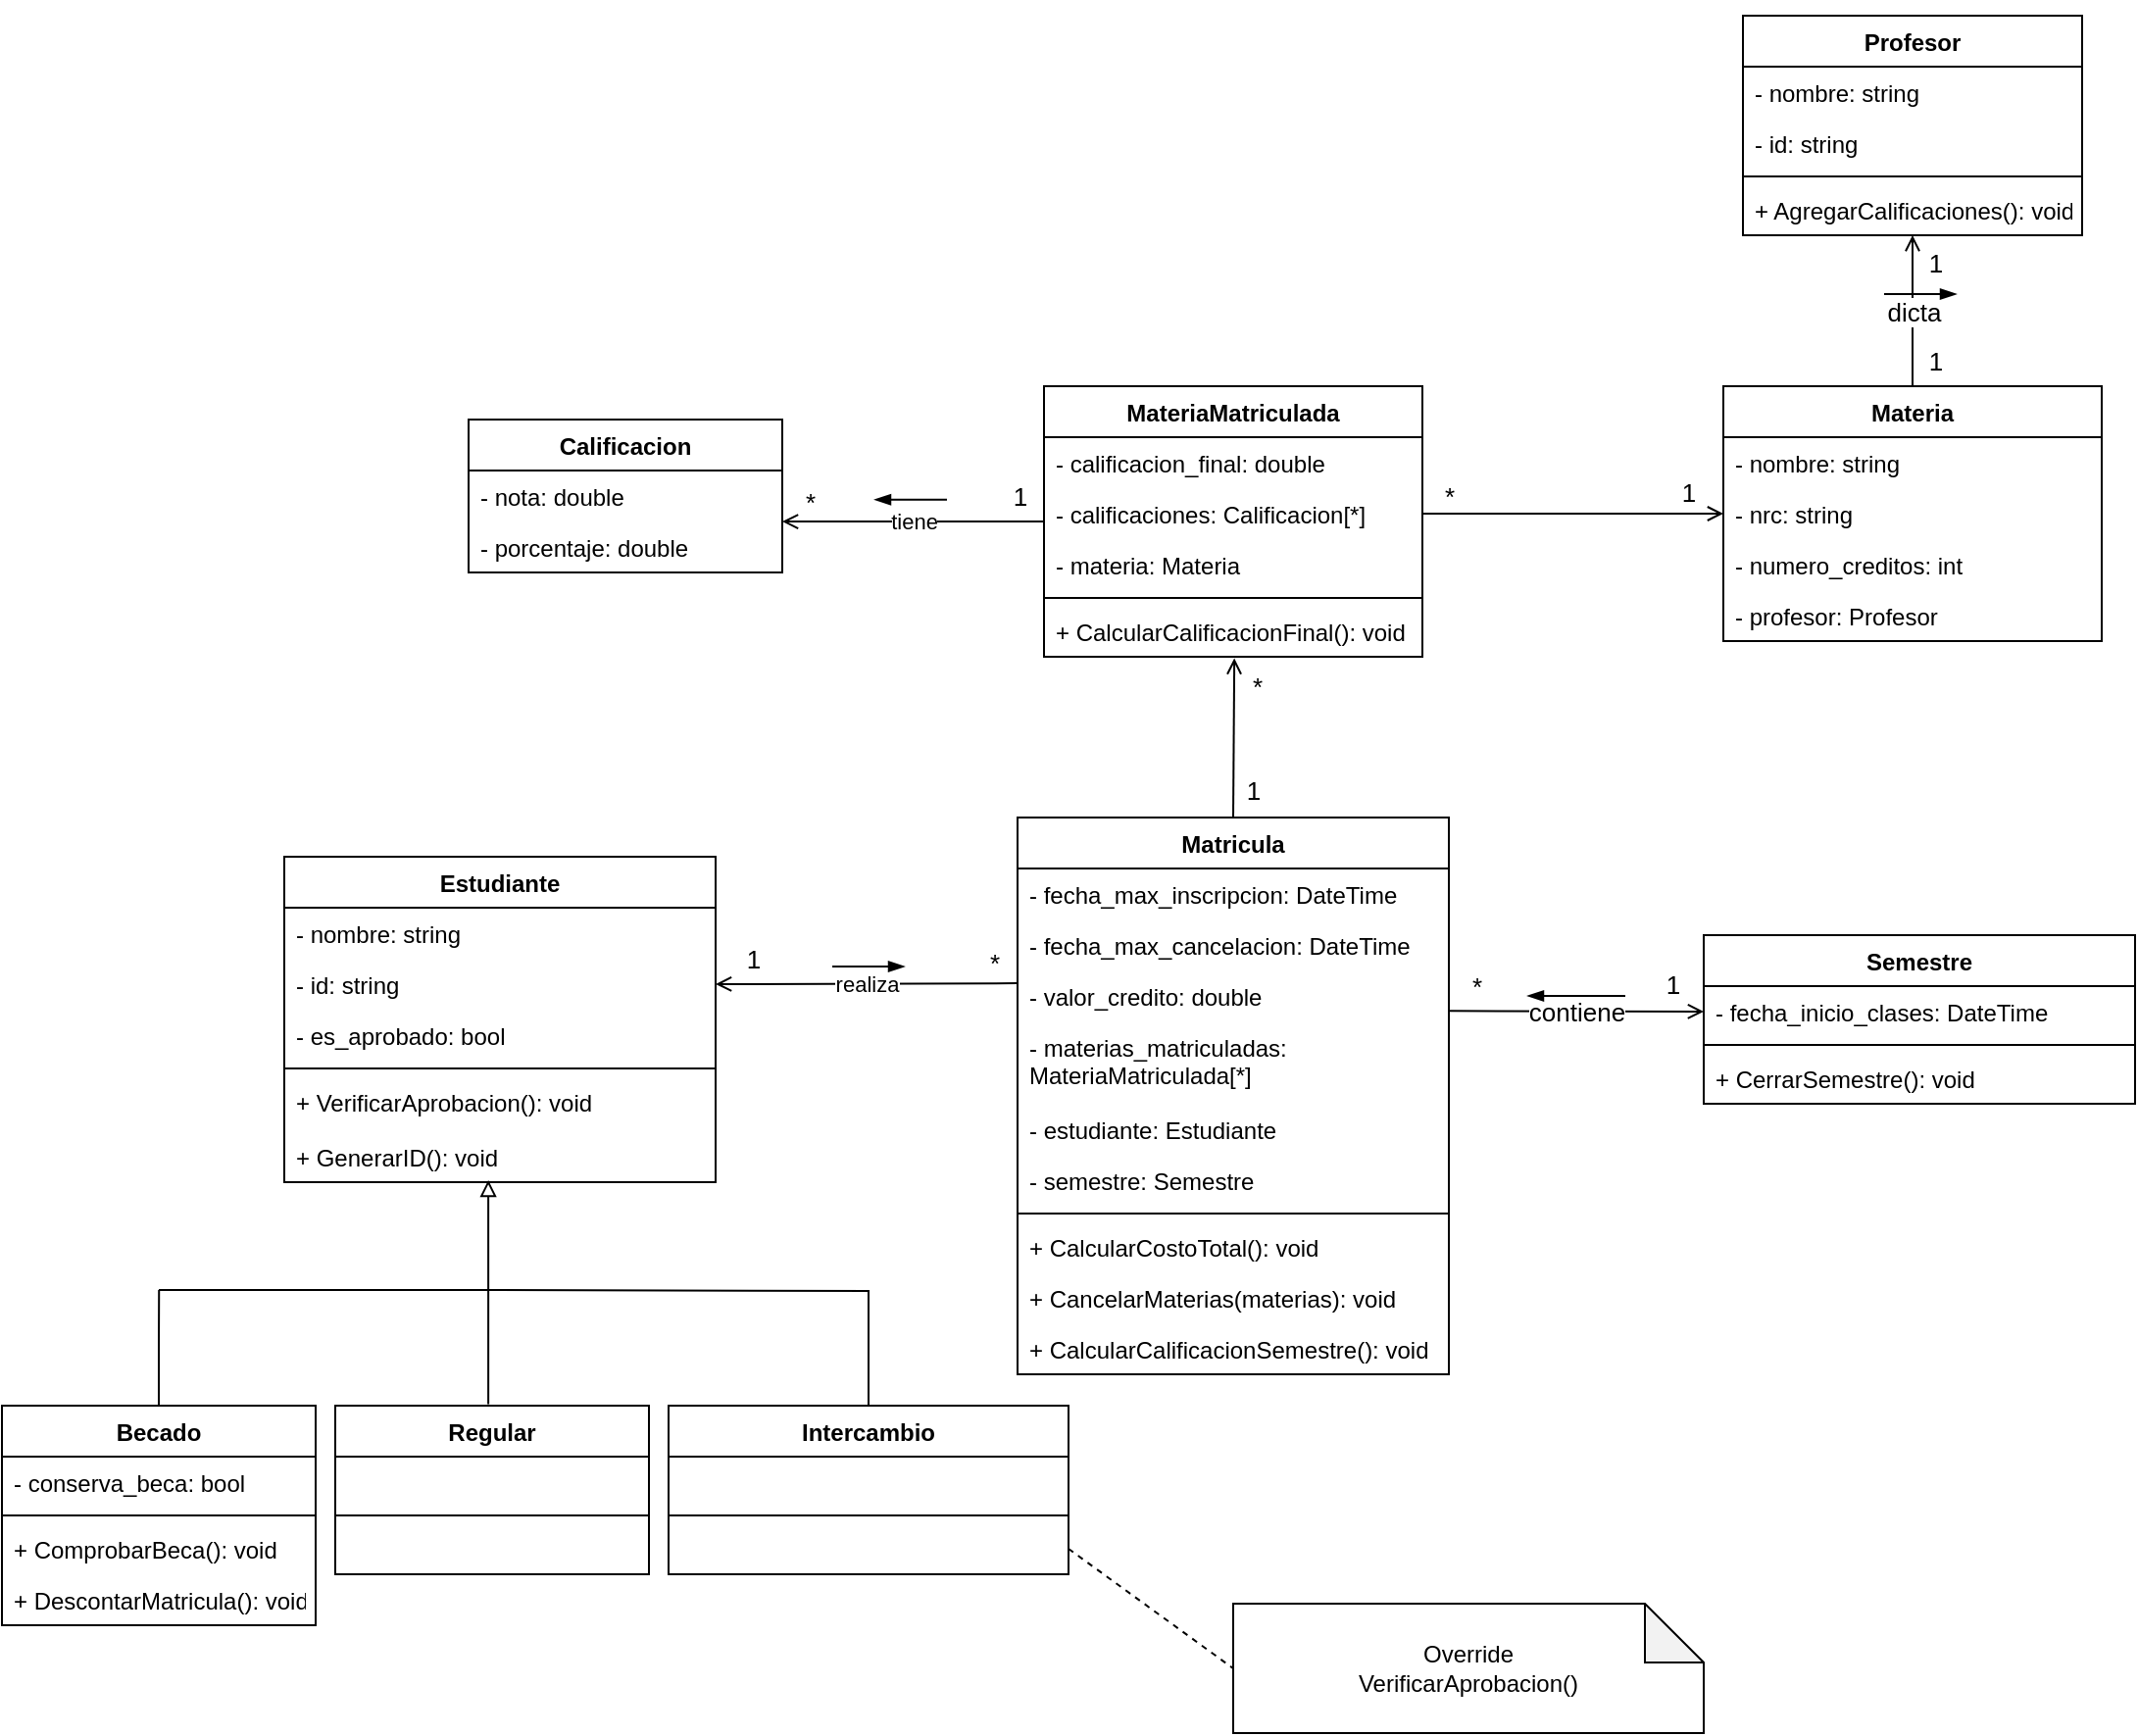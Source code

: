 <mxfile version="17.4.0" type="device"><diagram id="y1QHAL7u7580Ve2rQZN5" name="UML"><mxGraphModel dx="3098" dy="818" grid="1" gridSize="10" guides="1" tooltips="1" connect="1" arrows="1" fold="1" page="1" pageScale="1" pageWidth="1169" pageHeight="827" math="0" shadow="0"><root><mxCell id="0"/><mxCell id="1" parent="0"/><mxCell id="FEUvn8QJqBlLZRFP0QWs-10" value="Semestre" style="swimlane;fontStyle=1;align=center;verticalAlign=top;childLayout=stackLayout;horizontal=1;startSize=26;horizontalStack=0;resizeParent=1;resizeParentMax=0;resizeLast=0;collapsible=1;marginBottom=0;fillColor=none;" parent="1" vertex="1"><mxGeometry x="-260" y="489" width="220" height="86" as="geometry"/></mxCell><mxCell id="GwFig526K2JBaYR9-8g_-39" value="- fecha_inicio_clases: DateTime" style="text;strokeColor=none;fillColor=none;align=left;verticalAlign=top;spacingLeft=4;spacingRight=4;overflow=hidden;rotatable=0;points=[[0,0.5],[1,0.5]];portConstraint=eastwest;" vertex="1" parent="FEUvn8QJqBlLZRFP0QWs-10"><mxGeometry y="26" width="220" height="26" as="geometry"/></mxCell><mxCell id="FEUvn8QJqBlLZRFP0QWs-17" value="" style="line;strokeWidth=1;fillColor=none;align=left;verticalAlign=middle;spacingTop=-1;spacingLeft=3;spacingRight=3;rotatable=0;labelPosition=right;points=[];portConstraint=eastwest;" parent="FEUvn8QJqBlLZRFP0QWs-10" vertex="1"><mxGeometry y="52" width="220" height="8" as="geometry"/></mxCell><mxCell id="FEUvn8QJqBlLZRFP0QWs-18" value="+ CerrarSemestre(): void" style="text;strokeColor=none;fillColor=none;align=left;verticalAlign=top;spacingLeft=4;spacingRight=4;overflow=hidden;rotatable=0;points=[[0,0.5],[1,0.5]];portConstraint=eastwest;" parent="FEUvn8QJqBlLZRFP0QWs-10" vertex="1"><mxGeometry y="60" width="220" height="26" as="geometry"/></mxCell><mxCell id="FEUvn8QJqBlLZRFP0QWs-90" value="realiza" style="rounded=0;orthogonalLoop=1;jettySize=auto;html=1;endArrow=open;endFill=0;exitX=-0.001;exitY=0.252;exitDx=0;exitDy=0;entryX=1;entryY=0.5;entryDx=0;entryDy=0;exitPerimeter=0;" parent="1" source="FEUvn8QJqBlLZRFP0QWs-12" target="FEUvn8QJqBlLZRFP0QWs-40" edge="1"><mxGeometry relative="1" as="geometry"><mxPoint x="-764" y="516" as="targetPoint"/><mxPoint x="-610" y="511" as="sourcePoint"/></mxGeometry></mxCell><mxCell id="GwFig526K2JBaYR9-8g_-28" value="1" style="edgeLabel;html=1;align=center;verticalAlign=middle;resizable=0;points=[];fontSize=13;labelBackgroundColor=none;" vertex="1" connectable="0" parent="FEUvn8QJqBlLZRFP0QWs-90"><mxGeometry x="0.735" y="2" relative="1" as="geometry"><mxPoint x="-2" y="-15" as="offset"/></mxGeometry></mxCell><mxCell id="GwFig526K2JBaYR9-8g_-29" value="*" style="edgeLabel;html=1;align=center;verticalAlign=middle;resizable=0;points=[];fontSize=13;labelBackgroundColor=none;" vertex="1" connectable="0" parent="FEUvn8QJqBlLZRFP0QWs-90"><mxGeometry x="-0.791" y="-1" relative="1" as="geometry"><mxPoint x="4" y="-10" as="offset"/></mxGeometry></mxCell><mxCell id="GwFig526K2JBaYR9-8g_-14" style="rounded=0;orthogonalLoop=1;jettySize=auto;html=1;exitX=0.5;exitY=0;exitDx=0;exitDy=0;entryX=0.503;entryY=1.029;entryDx=0;entryDy=0;entryPerimeter=0;endArrow=open;endFill=0;" edge="1" parent="1" source="FEUvn8QJqBlLZRFP0QWs-20" target="GwFig526K2JBaYR9-8g_-11"><mxGeometry relative="1" as="geometry"/></mxCell><mxCell id="GwFig526K2JBaYR9-8g_-24" value="1" style="edgeLabel;html=1;align=center;verticalAlign=middle;resizable=0;points=[];fontSize=13;labelBackgroundColor=none;" vertex="1" connectable="0" parent="GwFig526K2JBaYR9-8g_-14"><mxGeometry x="-0.562" relative="1" as="geometry"><mxPoint x="10" y="4" as="offset"/></mxGeometry></mxCell><mxCell id="GwFig526K2JBaYR9-8g_-25" value="*" style="edgeLabel;html=1;align=center;verticalAlign=middle;resizable=0;points=[];fontSize=13;labelBackgroundColor=none;" vertex="1" connectable="0" parent="GwFig526K2JBaYR9-8g_-14"><mxGeometry x="0.594" y="-1" relative="1" as="geometry"><mxPoint x="10" y="-2" as="offset"/></mxGeometry></mxCell><mxCell id="FEUvn8QJqBlLZRFP0QWs-20" value="Matricula" style="swimlane;fontStyle=1;align=center;verticalAlign=top;childLayout=stackLayout;horizontal=1;startSize=26;horizontalStack=0;resizeParent=1;resizeParentMax=0;resizeLast=0;collapsible=1;marginBottom=0;fillColor=none;" parent="1" vertex="1"><mxGeometry x="-610" y="429" width="220" height="284" as="geometry"/></mxCell><mxCell id="FEUvn8QJqBlLZRFP0QWs-13" value="- fecha_max_inscripcion: DateTime" style="text;strokeColor=none;fillColor=none;align=left;verticalAlign=top;spacingLeft=4;spacingRight=4;overflow=hidden;rotatable=0;points=[[0,0.5],[1,0.5]];portConstraint=eastwest;" parent="FEUvn8QJqBlLZRFP0QWs-20" vertex="1"><mxGeometry y="26" width="220" height="26" as="geometry"/></mxCell><mxCell id="FEUvn8QJqBlLZRFP0QWs-14" value="- fecha_max_cancelacion: DateTime" style="text;strokeColor=none;fillColor=none;align=left;verticalAlign=top;spacingLeft=4;spacingRight=4;overflow=hidden;rotatable=0;points=[[0,0.5],[1,0.5]];portConstraint=eastwest;" parent="FEUvn8QJqBlLZRFP0QWs-20" vertex="1"><mxGeometry y="52" width="220" height="26" as="geometry"/></mxCell><mxCell id="FEUvn8QJqBlLZRFP0QWs-12" value="- valor_credito: double" style="text;strokeColor=none;fillColor=none;align=left;verticalAlign=top;spacingLeft=4;spacingRight=4;overflow=hidden;rotatable=0;points=[[0,0.5],[1,0.5]];portConstraint=eastwest;" parent="FEUvn8QJqBlLZRFP0QWs-20" vertex="1"><mxGeometry y="78" width="220" height="26" as="geometry"/></mxCell><mxCell id="FEUvn8QJqBlLZRFP0QWs-22" value="- materias_matriculadas: &#10;MateriaMatriculada[*]" style="text;strokeColor=none;fillColor=none;align=left;verticalAlign=top;spacingLeft=4;spacingRight=4;overflow=hidden;rotatable=0;points=[[0,0.5],[1,0.5]];portConstraint=eastwest;" parent="FEUvn8QJqBlLZRFP0QWs-20" vertex="1"><mxGeometry y="104" width="220" height="42" as="geometry"/></mxCell><mxCell id="GwFig526K2JBaYR9-8g_-40" value="- estudiante: Estudiante" style="text;strokeColor=none;fillColor=none;align=left;verticalAlign=top;spacingLeft=4;spacingRight=4;overflow=hidden;rotatable=0;points=[[0,0.5],[1,0.5]];portConstraint=eastwest;" vertex="1" parent="FEUvn8QJqBlLZRFP0QWs-20"><mxGeometry y="146" width="220" height="26" as="geometry"/></mxCell><mxCell id="GwFig526K2JBaYR9-8g_-44" value="- semestre: Semestre" style="text;strokeColor=none;fillColor=none;align=left;verticalAlign=top;spacingLeft=4;spacingRight=4;overflow=hidden;rotatable=0;points=[[0,0.5],[1,0.5]];portConstraint=eastwest;" vertex="1" parent="FEUvn8QJqBlLZRFP0QWs-20"><mxGeometry y="172" width="220" height="26" as="geometry"/></mxCell><mxCell id="FEUvn8QJqBlLZRFP0QWs-23" value="" style="line;strokeWidth=1;fillColor=none;align=left;verticalAlign=middle;spacingTop=-1;spacingLeft=3;spacingRight=3;rotatable=0;labelPosition=right;points=[];portConstraint=eastwest;" parent="FEUvn8QJqBlLZRFP0QWs-20" vertex="1"><mxGeometry y="198" width="220" height="8" as="geometry"/></mxCell><mxCell id="FEUvn8QJqBlLZRFP0QWs-24" value="+ CalcularCostoTotal(): void" style="text;strokeColor=none;fillColor=none;align=left;verticalAlign=top;spacingLeft=4;spacingRight=4;overflow=hidden;rotatable=0;points=[[0,0.5],[1,0.5]];portConstraint=eastwest;" parent="FEUvn8QJqBlLZRFP0QWs-20" vertex="1"><mxGeometry y="206" width="220" height="26" as="geometry"/></mxCell><mxCell id="FEUvn8QJqBlLZRFP0QWs-48" value="+ CancelarMaterias(materias): void" style="text;strokeColor=none;fillColor=none;align=left;verticalAlign=top;spacingLeft=4;spacingRight=4;overflow=hidden;rotatable=0;points=[[0,0.5],[1,0.5]];portConstraint=eastwest;" parent="FEUvn8QJqBlLZRFP0QWs-20" vertex="1"><mxGeometry y="232" width="220" height="26" as="geometry"/></mxCell><mxCell id="GwFig526K2JBaYR9-8g_-22" value="+ CalcularCalificacionSemestre(): void" style="text;strokeColor=none;fillColor=none;align=left;verticalAlign=top;spacingLeft=4;spacingRight=4;overflow=hidden;rotatable=0;points=[[0,0.5],[1,0.5]];portConstraint=eastwest;" vertex="1" parent="FEUvn8QJqBlLZRFP0QWs-20"><mxGeometry y="258" width="220" height="26" as="geometry"/></mxCell><mxCell id="FEUvn8QJqBlLZRFP0QWs-38" value="Estudiante" style="swimlane;fontStyle=1;align=center;verticalAlign=top;childLayout=stackLayout;horizontal=1;startSize=26;horizontalStack=0;resizeParent=1;resizeParentMax=0;resizeLast=0;collapsible=1;marginBottom=0;fillColor=none;" parent="1" vertex="1"><mxGeometry x="-984" y="449" width="220" height="166" as="geometry"/></mxCell><mxCell id="FEUvn8QJqBlLZRFP0QWs-39" value="- nombre: string" style="text;strokeColor=none;fillColor=none;align=left;verticalAlign=top;spacingLeft=4;spacingRight=4;overflow=hidden;rotatable=0;points=[[0,0.5],[1,0.5]];portConstraint=eastwest;" parent="FEUvn8QJqBlLZRFP0QWs-38" vertex="1"><mxGeometry y="26" width="220" height="26" as="geometry"/></mxCell><mxCell id="FEUvn8QJqBlLZRFP0QWs-40" value="- id: string" style="text;strokeColor=none;fillColor=none;align=left;verticalAlign=top;spacingLeft=4;spacingRight=4;overflow=hidden;rotatable=0;points=[[0,0.5],[1,0.5]];portConstraint=eastwest;" parent="FEUvn8QJqBlLZRFP0QWs-38" vertex="1"><mxGeometry y="52" width="220" height="26" as="geometry"/></mxCell><mxCell id="FEUvn8QJqBlLZRFP0QWs-42" value="- es_aprobado: bool" style="text;strokeColor=none;fillColor=none;align=left;verticalAlign=top;spacingLeft=4;spacingRight=4;overflow=hidden;rotatable=0;points=[[0,0.5],[1,0.5]];portConstraint=eastwest;" parent="FEUvn8QJqBlLZRFP0QWs-38" vertex="1"><mxGeometry y="78" width="220" height="26" as="geometry"/></mxCell><mxCell id="FEUvn8QJqBlLZRFP0QWs-45" value="" style="line;strokeWidth=1;fillColor=none;align=left;verticalAlign=middle;spacingTop=-1;spacingLeft=3;spacingRight=3;rotatable=0;labelPosition=right;points=[];portConstraint=eastwest;" parent="FEUvn8QJqBlLZRFP0QWs-38" vertex="1"><mxGeometry y="104" width="220" height="8" as="geometry"/></mxCell><mxCell id="FEUvn8QJqBlLZRFP0QWs-47" value="+ VerificarAprobacion(): void" style="text;strokeColor=none;fillColor=none;align=left;verticalAlign=top;spacingLeft=4;spacingRight=4;overflow=hidden;rotatable=0;points=[[0,0.5],[1,0.5]];portConstraint=eastwest;" parent="FEUvn8QJqBlLZRFP0QWs-38" vertex="1"><mxGeometry y="112" width="220" height="28" as="geometry"/></mxCell><mxCell id="FEUvn8QJqBlLZRFP0QWs-49" value="+ GenerarID(): void" style="text;strokeColor=none;fillColor=none;align=left;verticalAlign=top;spacingLeft=4;spacingRight=4;overflow=hidden;rotatable=0;points=[[0,0.5],[1,0.5]];portConstraint=eastwest;" parent="FEUvn8QJqBlLZRFP0QWs-38" vertex="1"><mxGeometry y="140" width="220" height="26" as="geometry"/></mxCell><mxCell id="FEUvn8QJqBlLZRFP0QWs-50" value="Becado" style="swimlane;fontStyle=1;align=center;verticalAlign=top;childLayout=stackLayout;horizontal=1;startSize=26;horizontalStack=0;resizeParent=1;resizeParentMax=0;resizeLast=0;collapsible=1;marginBottom=0;fillColor=none;" parent="1" vertex="1"><mxGeometry x="-1128" y="729" width="160" height="112" as="geometry"/></mxCell><mxCell id="FEUvn8QJqBlLZRFP0QWs-51" value="- conserva_beca: bool" style="text;strokeColor=none;fillColor=none;align=left;verticalAlign=top;spacingLeft=4;spacingRight=4;overflow=hidden;rotatable=0;points=[[0,0.5],[1,0.5]];portConstraint=eastwest;" parent="FEUvn8QJqBlLZRFP0QWs-50" vertex="1"><mxGeometry y="26" width="160" height="26" as="geometry"/></mxCell><mxCell id="FEUvn8QJqBlLZRFP0QWs-52" value="" style="line;strokeWidth=1;fillColor=none;align=left;verticalAlign=middle;spacingTop=-1;spacingLeft=3;spacingRight=3;rotatable=0;labelPosition=right;points=[];portConstraint=eastwest;" parent="FEUvn8QJqBlLZRFP0QWs-50" vertex="1"><mxGeometry y="52" width="160" height="8" as="geometry"/></mxCell><mxCell id="FEUvn8QJqBlLZRFP0QWs-53" value="+ ComprobarBeca(): void" style="text;strokeColor=none;fillColor=none;align=left;verticalAlign=top;spacingLeft=4;spacingRight=4;overflow=hidden;rotatable=0;points=[[0,0.5],[1,0.5]];portConstraint=eastwest;" parent="FEUvn8QJqBlLZRFP0QWs-50" vertex="1"><mxGeometry y="60" width="160" height="26" as="geometry"/></mxCell><mxCell id="FEUvn8QJqBlLZRFP0QWs-54" value="+ DescontarMatricula(): void" style="text;strokeColor=none;fillColor=none;align=left;verticalAlign=top;spacingLeft=4;spacingRight=4;overflow=hidden;rotatable=0;points=[[0,0.5],[1,0.5]];portConstraint=eastwest;" parent="FEUvn8QJqBlLZRFP0QWs-50" vertex="1"><mxGeometry y="86" width="160" height="26" as="geometry"/></mxCell><mxCell id="FEUvn8QJqBlLZRFP0QWs-55" style="edgeStyle=orthogonalEdgeStyle;rounded=0;orthogonalLoop=1;jettySize=auto;html=1;endArrow=block;endFill=0;strokeWidth=1;exitX=0.488;exitY=-0.008;exitDx=0;exitDy=0;exitPerimeter=0;entryX=0.473;entryY=0.96;entryDx=0;entryDy=0;entryPerimeter=0;" parent="1" source="FEUvn8QJqBlLZRFP0QWs-56" target="FEUvn8QJqBlLZRFP0QWs-49" edge="1"><mxGeometry relative="1" as="geometry"><mxPoint x="-880" y="668" as="sourcePoint"/><mxPoint x="-880" y="626" as="targetPoint"/><Array as="points"/></mxGeometry></mxCell><mxCell id="FEUvn8QJqBlLZRFP0QWs-56" value="Regular" style="swimlane;fontStyle=1;align=center;verticalAlign=top;childLayout=stackLayout;horizontal=1;startSize=26;horizontalStack=0;resizeParent=1;resizeParentMax=0;resizeLast=0;collapsible=1;marginBottom=0;fillColor=none;" parent="1" vertex="1"><mxGeometry x="-958" y="729" width="160" height="86" as="geometry"/></mxCell><mxCell id="FEUvn8QJqBlLZRFP0QWs-57" value=" " style="text;strokeColor=none;fillColor=none;align=left;verticalAlign=top;spacingLeft=4;spacingRight=4;overflow=hidden;rotatable=0;points=[[0,0.5],[1,0.5]];portConstraint=eastwest;" parent="FEUvn8QJqBlLZRFP0QWs-56" vertex="1"><mxGeometry y="26" width="160" height="26" as="geometry"/></mxCell><mxCell id="FEUvn8QJqBlLZRFP0QWs-58" value="" style="line;strokeWidth=1;fillColor=none;align=left;verticalAlign=middle;spacingTop=-1;spacingLeft=3;spacingRight=3;rotatable=0;labelPosition=right;points=[];portConstraint=eastwest;" parent="FEUvn8QJqBlLZRFP0QWs-56" vertex="1"><mxGeometry y="52" width="160" height="8" as="geometry"/></mxCell><mxCell id="FEUvn8QJqBlLZRFP0QWs-59" value=" " style="text;strokeColor=none;fillColor=none;align=left;verticalAlign=top;spacingLeft=4;spacingRight=4;overflow=hidden;rotatable=0;points=[[0,0.5],[1,0.5]];portConstraint=eastwest;" parent="FEUvn8QJqBlLZRFP0QWs-56" vertex="1"><mxGeometry y="60" width="160" height="26" as="geometry"/></mxCell><mxCell id="GwFig526K2JBaYR9-8g_-2" style="rounded=0;orthogonalLoop=1;jettySize=auto;html=1;entryX=0;entryY=0.5;entryDx=0;entryDy=0;entryPerimeter=0;dashed=1;endArrow=none;endFill=0;exitX=1;exitY=0.5;exitDx=0;exitDy=0;" edge="1" parent="1" source="FEUvn8QJqBlLZRFP0QWs-63" target="GwFig526K2JBaYR9-8g_-1"><mxGeometry relative="1" as="geometry"><mxPoint x="-700" y="845" as="sourcePoint"/></mxGeometry></mxCell><mxCell id="FEUvn8QJqBlLZRFP0QWs-60" value="Intercambio" style="swimlane;fontStyle=1;align=center;verticalAlign=top;childLayout=stackLayout;horizontal=1;startSize=26;horizontalStack=0;resizeParent=1;resizeParentMax=0;resizeLast=0;collapsible=1;marginBottom=0;fillColor=none;" parent="1" vertex="1"><mxGeometry x="-788" y="729" width="204" height="86" as="geometry"/></mxCell><mxCell id="FEUvn8QJqBlLZRFP0QWs-61" value=" " style="text;strokeColor=none;fillColor=none;align=left;verticalAlign=top;spacingLeft=4;spacingRight=4;overflow=hidden;rotatable=0;points=[[0,0.5],[1,0.5]];portConstraint=eastwest;" parent="FEUvn8QJqBlLZRFP0QWs-60" vertex="1"><mxGeometry y="26" width="204" height="26" as="geometry"/></mxCell><mxCell id="FEUvn8QJqBlLZRFP0QWs-62" value="" style="line;strokeWidth=1;fillColor=none;align=left;verticalAlign=middle;spacingTop=-1;spacingLeft=3;spacingRight=3;rotatable=0;labelPosition=right;points=[];portConstraint=eastwest;" parent="FEUvn8QJqBlLZRFP0QWs-60" vertex="1"><mxGeometry y="52" width="204" height="8" as="geometry"/></mxCell><mxCell id="FEUvn8QJqBlLZRFP0QWs-63" value=" " style="text;strokeColor=none;fillColor=none;align=left;verticalAlign=top;spacingLeft=4;spacingRight=4;overflow=hidden;rotatable=0;points=[[0,0.5],[1,0.5]];portConstraint=eastwest;" parent="FEUvn8QJqBlLZRFP0QWs-60" vertex="1"><mxGeometry y="60" width="204" height="26" as="geometry"/></mxCell><mxCell id="FEUvn8QJqBlLZRFP0QWs-67" value="" style="group" parent="1" vertex="1" connectable="0"><mxGeometry x="-1048" y="670" width="170" as="geometry"/></mxCell><mxCell id="FEUvn8QJqBlLZRFP0QWs-68" style="edgeStyle=orthogonalEdgeStyle;rounded=0;orthogonalLoop=1;jettySize=auto;html=1;exitX=0.5;exitY=0;exitDx=0;exitDy=0;endArrow=none;endFill=0;strokeWidth=1;" parent="FEUvn8QJqBlLZRFP0QWs-67" source="FEUvn8QJqBlLZRFP0QWs-50" edge="1"><mxGeometry relative="1" as="geometry"><mxPoint x="0.111" as="targetPoint"/></mxGeometry></mxCell><mxCell id="FEUvn8QJqBlLZRFP0QWs-69" value="" style="group" parent="FEUvn8QJqBlLZRFP0QWs-67" vertex="1" connectable="0"><mxGeometry width="170" as="geometry"/></mxCell><mxCell id="FEUvn8QJqBlLZRFP0QWs-70" style="edgeStyle=orthogonalEdgeStyle;rounded=0;orthogonalLoop=1;jettySize=auto;html=1;exitX=0.5;exitY=0;exitDx=0;exitDy=0;endArrow=none;endFill=0;" parent="FEUvn8QJqBlLZRFP0QWs-69" edge="1"><mxGeometry relative="1" as="geometry"><mxPoint x="170" as="targetPoint"/></mxGeometry></mxCell><mxCell id="FEUvn8QJqBlLZRFP0QWs-71" value="" style="endArrow=none;html=1;rounded=0;" parent="FEUvn8QJqBlLZRFP0QWs-69" edge="1"><mxGeometry width="50" height="50" relative="1" as="geometry"><mxPoint as="sourcePoint"/><mxPoint x="170" as="targetPoint"/></mxGeometry></mxCell><mxCell id="GwFig526K2JBaYR9-8g_-31" value="dicta" style="edgeStyle=none;rounded=0;orthogonalLoop=1;jettySize=auto;html=1;exitX=0.5;exitY=0;exitDx=0;exitDy=0;entryX=0.5;entryY=1;entryDx=0;entryDy=0;fontSize=13;endArrow=open;endFill=0;" edge="1" parent="1" source="FEUvn8QJqBlLZRFP0QWs-81" target="GwFig526K2JBaYR9-8g_-15"><mxGeometry relative="1" as="geometry"/></mxCell><mxCell id="GwFig526K2JBaYR9-8g_-33" value="1" style="edgeLabel;html=1;align=center;verticalAlign=middle;resizable=0;points=[];fontSize=13;labelBackgroundColor=none;" vertex="1" connectable="0" parent="GwFig526K2JBaYR9-8g_-31"><mxGeometry x="0.604" y="-2" relative="1" as="geometry"><mxPoint x="9" y="-1" as="offset"/></mxGeometry></mxCell><mxCell id="GwFig526K2JBaYR9-8g_-34" value="1" style="edgeLabel;html=1;align=center;verticalAlign=middle;resizable=0;points=[];fontSize=13;labelBackgroundColor=none;" vertex="1" connectable="0" parent="GwFig526K2JBaYR9-8g_-31"><mxGeometry x="-0.714" relative="1" as="geometry"><mxPoint x="11" y="-2" as="offset"/></mxGeometry></mxCell><mxCell id="FEUvn8QJqBlLZRFP0QWs-81" value="Materia" style="swimlane;fontStyle=1;align=center;verticalAlign=top;childLayout=stackLayout;horizontal=1;startSize=26;horizontalStack=0;resizeParent=1;resizeParentMax=0;resizeLast=0;collapsible=1;marginBottom=0;fillColor=none;" parent="1" vertex="1"><mxGeometry x="-250" y="209" width="193" height="130" as="geometry"/></mxCell><mxCell id="FEUvn8QJqBlLZRFP0QWs-82" value="- nombre: string" style="text;strokeColor=none;fillColor=none;align=left;verticalAlign=top;spacingLeft=4;spacingRight=4;overflow=hidden;rotatable=0;points=[[0,0.5],[1,0.5]];portConstraint=eastwest;" parent="FEUvn8QJqBlLZRFP0QWs-81" vertex="1"><mxGeometry y="26" width="193" height="26" as="geometry"/></mxCell><mxCell id="FEUvn8QJqBlLZRFP0QWs-83" value="- nrc: string" style="text;strokeColor=none;fillColor=none;align=left;verticalAlign=top;spacingLeft=4;spacingRight=4;overflow=hidden;rotatable=0;points=[[0,0.5],[1,0.5]];portConstraint=eastwest;" parent="FEUvn8QJqBlLZRFP0QWs-81" vertex="1"><mxGeometry y="52" width="193" height="26" as="geometry"/></mxCell><mxCell id="FEUvn8QJqBlLZRFP0QWs-84" value="- numero_creditos: int" style="text;strokeColor=none;fillColor=none;align=left;verticalAlign=top;spacingLeft=4;spacingRight=4;overflow=hidden;rotatable=0;points=[[0,0.5],[1,0.5]];portConstraint=eastwest;" parent="FEUvn8QJqBlLZRFP0QWs-81" vertex="1"><mxGeometry y="78" width="193" height="26" as="geometry"/></mxCell><mxCell id="GwFig526K2JBaYR9-8g_-32" value="- profesor: Profesor" style="text;strokeColor=none;fillColor=none;align=left;verticalAlign=top;spacingLeft=4;spacingRight=4;overflow=hidden;rotatable=0;points=[[0,0.5],[1,0.5]];portConstraint=eastwest;" vertex="1" parent="FEUvn8QJqBlLZRFP0QWs-81"><mxGeometry y="104" width="193" height="26" as="geometry"/></mxCell><mxCell id="FEUvn8QJqBlLZRFP0QWs-92" value="Calificacion" style="swimlane;fontStyle=1;align=center;verticalAlign=top;childLayout=stackLayout;horizontal=1;startSize=26;horizontalStack=0;resizeParent=1;resizeParentMax=0;resizeLast=0;collapsible=1;marginBottom=0;fillColor=none;" parent="1" vertex="1"><mxGeometry x="-890" y="226" width="160" height="78" as="geometry"/></mxCell><mxCell id="FEUvn8QJqBlLZRFP0QWs-93" value="- nota: double" style="text;strokeColor=none;fillColor=none;align=left;verticalAlign=top;spacingLeft=4;spacingRight=4;overflow=hidden;rotatable=0;points=[[0,0.5],[1,0.5]];portConstraint=eastwest;" parent="FEUvn8QJqBlLZRFP0QWs-92" vertex="1"><mxGeometry y="26" width="160" height="26" as="geometry"/></mxCell><mxCell id="FEUvn8QJqBlLZRFP0QWs-94" value="- porcentaje: double" style="text;strokeColor=none;fillColor=none;align=left;verticalAlign=top;spacingLeft=4;spacingRight=4;overflow=hidden;rotatable=0;points=[[0,0.5],[1,0.5]];portConstraint=eastwest;" parent="FEUvn8QJqBlLZRFP0QWs-92" vertex="1"><mxGeometry y="52" width="160" height="26" as="geometry"/></mxCell><mxCell id="GwFig526K2JBaYR9-8g_-1" value="Override&lt;br&gt;VerificarAprobacion()" style="shape=note;whiteSpace=wrap;html=1;backgroundOutline=1;darkOpacity=0.05;" vertex="1" parent="1"><mxGeometry x="-500" y="830" width="240" height="66" as="geometry"/></mxCell><mxCell id="GwFig526K2JBaYR9-8g_-3" value="MateriaMatriculada" style="swimlane;fontStyle=1;align=center;verticalAlign=top;childLayout=stackLayout;horizontal=1;startSize=26;horizontalStack=0;resizeParent=1;resizeParentMax=0;resizeLast=0;collapsible=1;marginBottom=0;fillColor=none;" vertex="1" parent="1"><mxGeometry x="-596.5" y="209" width="193" height="138" as="geometry"/></mxCell><mxCell id="GwFig526K2JBaYR9-8g_-7" value="- calificacion_final: double" style="text;strokeColor=none;fillColor=none;align=left;verticalAlign=top;spacingLeft=4;spacingRight=4;overflow=hidden;rotatable=0;points=[[0,0.5],[1,0.5]];portConstraint=eastwest;" vertex="1" parent="GwFig526K2JBaYR9-8g_-3"><mxGeometry y="26" width="193" height="26" as="geometry"/></mxCell><mxCell id="GwFig526K2JBaYR9-8g_-8" value="- calificaciones: Calificacion[*]" style="text;strokeColor=none;fillColor=none;align=left;verticalAlign=top;spacingLeft=4;spacingRight=4;overflow=hidden;rotatable=0;points=[[0,0.5],[1,0.5]];portConstraint=eastwest;" vertex="1" parent="GwFig526K2JBaYR9-8g_-3"><mxGeometry y="52" width="193" height="26" as="geometry"/></mxCell><mxCell id="GwFig526K2JBaYR9-8g_-23" value="- materia: Materia" style="text;strokeColor=none;fillColor=none;align=left;verticalAlign=top;spacingLeft=4;spacingRight=4;overflow=hidden;rotatable=0;points=[[0,0.5],[1,0.5]];portConstraint=eastwest;" vertex="1" parent="GwFig526K2JBaYR9-8g_-3"><mxGeometry y="78" width="193" height="26" as="geometry"/></mxCell><mxCell id="GwFig526K2JBaYR9-8g_-10" value="" style="line;strokeWidth=1;fillColor=none;align=left;verticalAlign=middle;spacingTop=-1;spacingLeft=3;spacingRight=3;rotatable=0;labelPosition=right;points=[];portConstraint=eastwest;" vertex="1" parent="GwFig526K2JBaYR9-8g_-3"><mxGeometry y="104" width="193" height="8" as="geometry"/></mxCell><mxCell id="GwFig526K2JBaYR9-8g_-11" value="+ CalcularCalificacionFinal(): void" style="text;strokeColor=none;fillColor=none;align=left;verticalAlign=top;spacingLeft=4;spacingRight=4;overflow=hidden;rotatable=0;points=[[0,0.5],[1,0.5]];portConstraint=eastwest;" vertex="1" parent="GwFig526K2JBaYR9-8g_-3"><mxGeometry y="112" width="193" height="26" as="geometry"/></mxCell><mxCell id="GwFig526K2JBaYR9-8g_-12" style="rounded=0;orthogonalLoop=1;jettySize=auto;html=1;endArrow=open;endFill=0;entryX=0;entryY=0.5;entryDx=0;entryDy=0;exitX=1;exitY=0.5;exitDx=0;exitDy=0;" edge="1" parent="1" source="GwFig526K2JBaYR9-8g_-8" target="FEUvn8QJqBlLZRFP0QWs-83"><mxGeometry relative="1" as="geometry"><mxPoint x="-270" y="287.368" as="targetPoint"/><mxPoint x="-400" y="287" as="sourcePoint"/></mxGeometry></mxCell><mxCell id="GwFig526K2JBaYR9-8g_-26" value="*" style="edgeLabel;html=1;align=center;verticalAlign=middle;resizable=0;points=[];fontSize=13;labelBackgroundColor=none;" vertex="1" connectable="0" parent="GwFig526K2JBaYR9-8g_-12"><mxGeometry x="-0.784" relative="1" as="geometry"><mxPoint x="-3" y="-9" as="offset"/></mxGeometry></mxCell><mxCell id="GwFig526K2JBaYR9-8g_-27" value="1" style="edgeLabel;html=1;align=center;verticalAlign=middle;resizable=0;points=[];fontSize=13;labelBackgroundColor=none;" vertex="1" connectable="0" parent="GwFig526K2JBaYR9-8g_-12"><mxGeometry x="0.698" relative="1" as="geometry"><mxPoint x="5" y="-11" as="offset"/></mxGeometry></mxCell><mxCell id="GwFig526K2JBaYR9-8g_-13" value="tiene" style="rounded=0;orthogonalLoop=1;jettySize=auto;html=1;entryX=1;entryY=1.001;entryDx=0;entryDy=0;endArrow=open;endFill=0;entryPerimeter=0;exitX=0;exitY=0.5;exitDx=0;exitDy=0;" edge="1" parent="1" source="GwFig526K2JBaYR9-8g_-3" target="FEUvn8QJqBlLZRFP0QWs-93"><mxGeometry relative="1" as="geometry"><mxPoint x="-600" y="278" as="sourcePoint"/></mxGeometry></mxCell><mxCell id="GwFig526K2JBaYR9-8g_-35" value="1" style="edgeLabel;html=1;align=center;verticalAlign=middle;resizable=0;points=[];fontSize=13;labelBackgroundColor=none;" vertex="1" connectable="0" parent="GwFig526K2JBaYR9-8g_-13"><mxGeometry x="-0.818" relative="1" as="geometry"><mxPoint x="-1" y="-13" as="offset"/></mxGeometry></mxCell><mxCell id="GwFig526K2JBaYR9-8g_-36" value="*" style="edgeLabel;html=1;align=center;verticalAlign=middle;resizable=0;points=[];fontSize=13;labelBackgroundColor=none;" vertex="1" connectable="0" parent="GwFig526K2JBaYR9-8g_-13"><mxGeometry x="0.807" y="-1" relative="1" as="geometry"><mxPoint x="1" y="-9" as="offset"/></mxGeometry></mxCell><mxCell id="GwFig526K2JBaYR9-8g_-15" value="Profesor" style="swimlane;fontStyle=1;align=center;verticalAlign=top;childLayout=stackLayout;horizontal=1;startSize=26;horizontalStack=0;resizeParent=1;resizeParentMax=0;resizeLast=0;collapsible=1;marginBottom=0;fillColor=none;" vertex="1" parent="1"><mxGeometry x="-240" y="20" width="173" height="112" as="geometry"/></mxCell><mxCell id="GwFig526K2JBaYR9-8g_-16" value="- nombre: string" style="text;strokeColor=none;fillColor=none;align=left;verticalAlign=top;spacingLeft=4;spacingRight=4;overflow=hidden;rotatable=0;points=[[0,0.5],[1,0.5]];portConstraint=eastwest;" vertex="1" parent="GwFig526K2JBaYR9-8g_-15"><mxGeometry y="26" width="173" height="26" as="geometry"/></mxCell><mxCell id="GwFig526K2JBaYR9-8g_-17" value="- id: string" style="text;strokeColor=none;fillColor=none;align=left;verticalAlign=top;spacingLeft=4;spacingRight=4;overflow=hidden;rotatable=0;points=[[0,0.5],[1,0.5]];portConstraint=eastwest;" vertex="1" parent="GwFig526K2JBaYR9-8g_-15"><mxGeometry y="52" width="173" height="26" as="geometry"/></mxCell><mxCell id="GwFig526K2JBaYR9-8g_-18" value="" style="line;strokeWidth=1;fillColor=none;align=left;verticalAlign=middle;spacingTop=-1;spacingLeft=3;spacingRight=3;rotatable=0;labelPosition=right;points=[];portConstraint=eastwest;" vertex="1" parent="GwFig526K2JBaYR9-8g_-15"><mxGeometry y="78" width="173" height="8" as="geometry"/></mxCell><mxCell id="GwFig526K2JBaYR9-8g_-19" value="+ AgregarCalificaciones(): void" style="text;strokeColor=none;fillColor=none;align=left;verticalAlign=top;spacingLeft=4;spacingRight=4;overflow=hidden;rotatable=0;points=[[0,0.5],[1,0.5]];portConstraint=eastwest;" vertex="1" parent="GwFig526K2JBaYR9-8g_-15"><mxGeometry y="86" width="173" height="26" as="geometry"/></mxCell><mxCell id="GwFig526K2JBaYR9-8g_-30" style="edgeStyle=none;rounded=0;orthogonalLoop=1;jettySize=auto;html=1;exitX=0.25;exitY=0;exitDx=0;exitDy=0;fontSize=13;endArrow=open;endFill=0;" edge="1" parent="1" source="GwFig526K2JBaYR9-8g_-15" target="GwFig526K2JBaYR9-8g_-15"><mxGeometry relative="1" as="geometry"/></mxCell><mxCell id="FEUvn8QJqBlLZRFP0QWs-66" value="" style="endArrow=none;html=1;rounded=0;entryX=0.5;entryY=0;entryDx=0;entryDy=0;edgeStyle=orthogonalEdgeStyle;" parent="1" edge="1" target="FEUvn8QJqBlLZRFP0QWs-60"><mxGeometry width="50" height="50" relative="1" as="geometry"><mxPoint x="-878" y="670" as="sourcePoint"/><mxPoint x="-686" y="691" as="targetPoint"/></mxGeometry></mxCell><mxCell id="GwFig526K2JBaYR9-8g_-41" value="contiene" style="edgeStyle=none;rounded=0;orthogonalLoop=1;jettySize=auto;html=1;exitX=1;exitY=0.794;exitDx=0;exitDy=0;fontSize=13;endArrow=open;endFill=0;exitPerimeter=0;entryX=0;entryY=0.5;entryDx=0;entryDy=0;" edge="1" parent="1" source="FEUvn8QJqBlLZRFP0QWs-12" target="GwFig526K2JBaYR9-8g_-39"><mxGeometry relative="1" as="geometry"><mxPoint x="-260" y="530" as="targetPoint"/></mxGeometry></mxCell><mxCell id="GwFig526K2JBaYR9-8g_-42" value="*" style="edgeLabel;html=1;align=center;verticalAlign=middle;resizable=0;points=[];fontSize=13;labelBackgroundColor=none;" vertex="1" connectable="0" parent="GwFig526K2JBaYR9-8g_-41"><mxGeometry x="-0.752" y="3" relative="1" as="geometry"><mxPoint x="-2" y="-10" as="offset"/></mxGeometry></mxCell><mxCell id="GwFig526K2JBaYR9-8g_-43" value="1" style="edgeLabel;html=1;align=center;verticalAlign=middle;resizable=0;points=[];fontSize=13;labelBackgroundColor=none;" vertex="1" connectable="0" parent="GwFig526K2JBaYR9-8g_-41"><mxGeometry x="0.755" y="1" relative="1" as="geometry"><mxPoint y="-13" as="offset"/></mxGeometry></mxCell><mxCell id="GwFig526K2JBaYR9-8g_-45" value="" style="endArrow=none;html=1;rounded=0;endFill=0;labelBackgroundColor=default;startArrow=blockThin;startFill=1;" edge="1" parent="1"><mxGeometry width="50" height="50" relative="1" as="geometry"><mxPoint x="-683" y="266.9" as="sourcePoint"/><mxPoint x="-646" y="266.9" as="targetPoint"/></mxGeometry></mxCell><mxCell id="GwFig526K2JBaYR9-8g_-46" value="" style="endArrow=blockThin;html=1;rounded=0;endFill=1;labelBackgroundColor=default;startArrow=none;startFill=0;" edge="1" parent="1"><mxGeometry width="50" height="50" relative="1" as="geometry"><mxPoint x="-168" y="162" as="sourcePoint"/><mxPoint x="-131" y="162.0" as="targetPoint"/></mxGeometry></mxCell><mxCell id="GwFig526K2JBaYR9-8g_-48" value="" style="endArrow=blockThin;html=1;rounded=0;endFill=1;labelBackgroundColor=default;startArrow=none;startFill=0;" edge="1" parent="1"><mxGeometry width="50" height="50" relative="1" as="geometry"><mxPoint x="-704.5" y="505" as="sourcePoint"/><mxPoint x="-667.5" y="505" as="targetPoint"/></mxGeometry></mxCell><mxCell id="GwFig526K2JBaYR9-8g_-49" value="" style="endArrow=none;html=1;rounded=0;endFill=0;labelBackgroundColor=default;startArrow=blockThin;startFill=1;" edge="1" parent="1"><mxGeometry width="50" height="50" relative="1" as="geometry"><mxPoint x="-350" y="520.0" as="sourcePoint"/><mxPoint x="-300" y="520" as="targetPoint"/></mxGeometry></mxCell></root></mxGraphModel></diagram></mxfile>